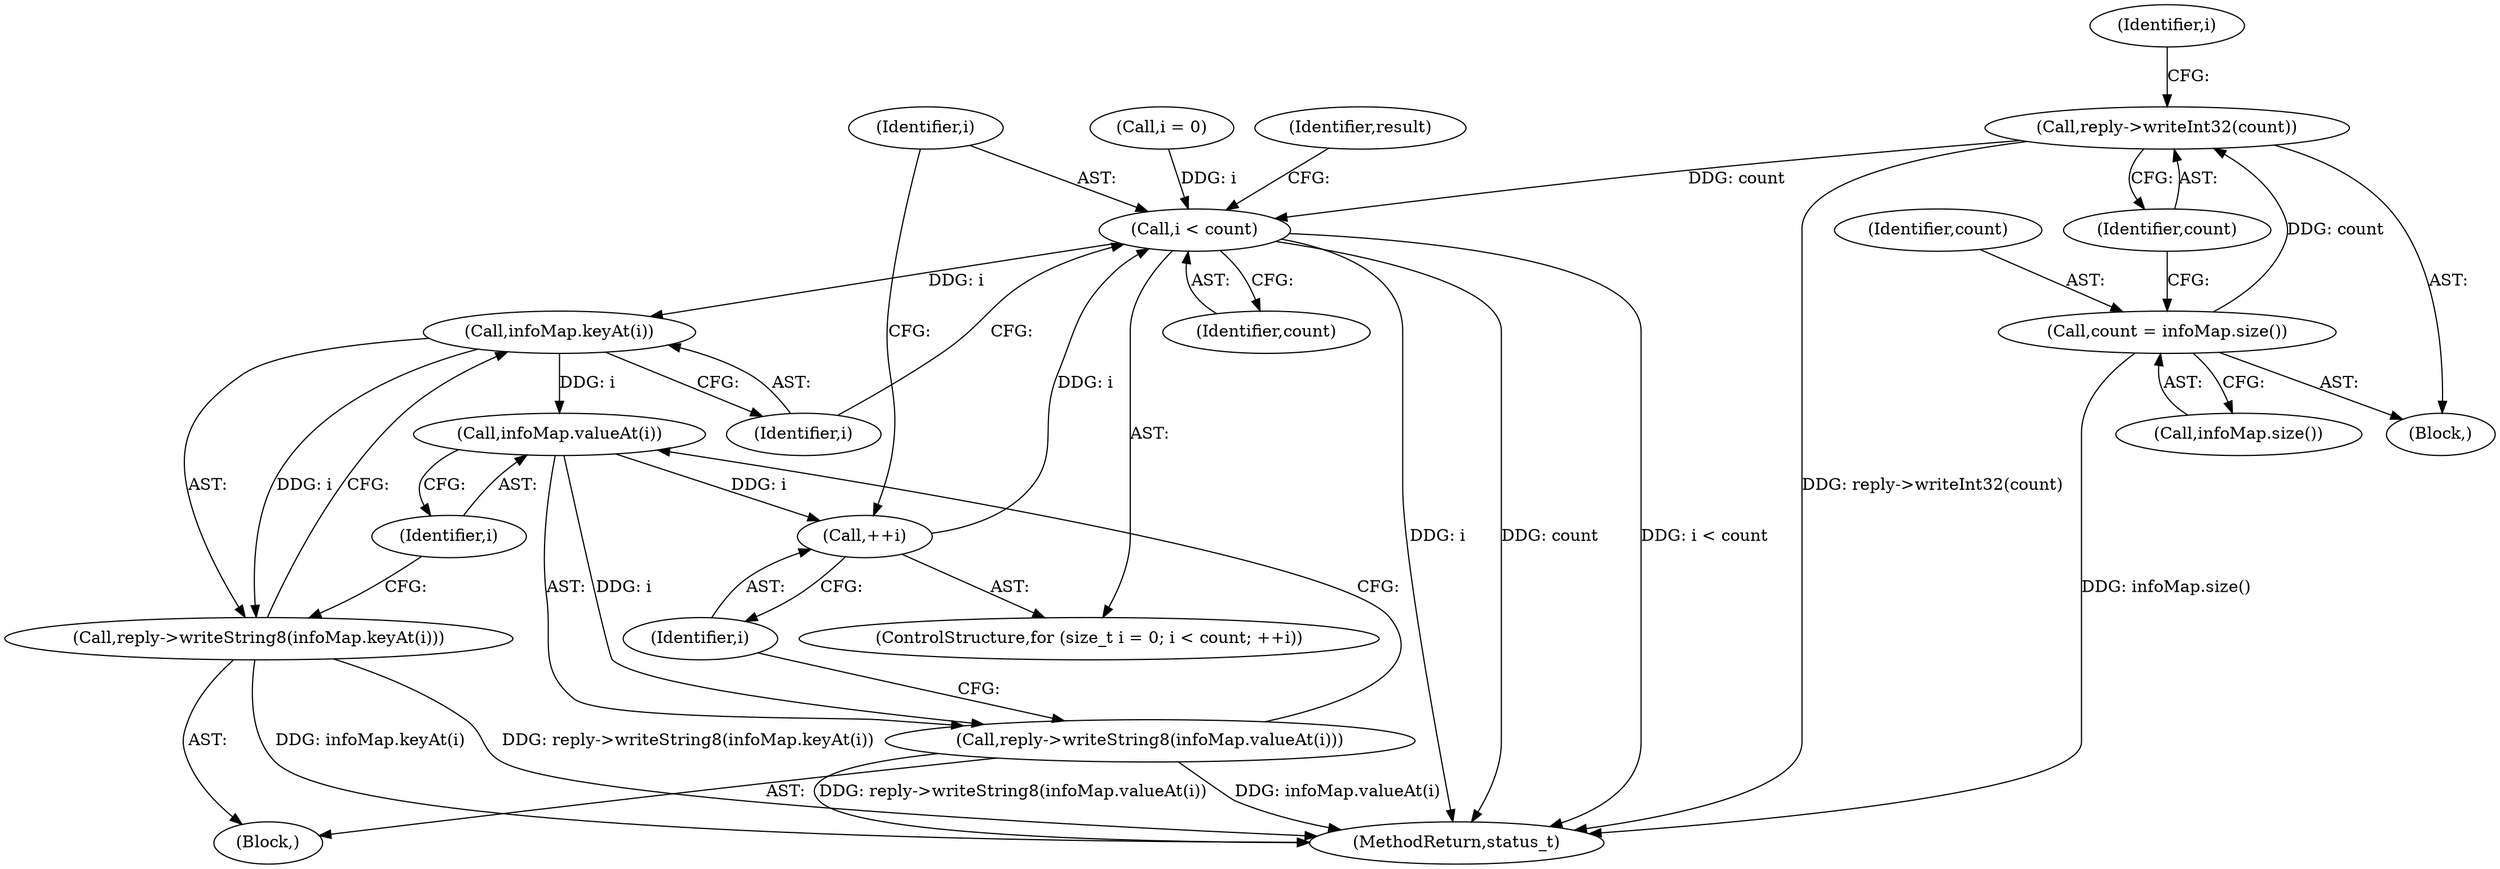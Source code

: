 digraph "0_Android_5a856f2092f7086aa0fea9ae06b9255befcdcd34@API" {
"1000368" [label="(Call,reply->writeInt32(count))"];
"1000365" [label="(Call,count = infoMap.size())"];
"1000375" [label="(Call,i < count)"];
"1000382" [label="(Call,infoMap.keyAt(i))"];
"1000381" [label="(Call,reply->writeString8(infoMap.keyAt(i)))"];
"1000385" [label="(Call,infoMap.valueAt(i))"];
"1000378" [label="(Call,++i)"];
"1000384" [label="(Call,reply->writeString8(infoMap.valueAt(i)))"];
"1000384" [label="(Call,reply->writeString8(infoMap.valueAt(i)))"];
"1000348" [label="(Block,)"];
"1000377" [label="(Identifier,count)"];
"1000376" [label="(Identifier,i)"];
"1000365" [label="(Call,count = infoMap.size())"];
"1000388" [label="(Identifier,result)"];
"1000368" [label="(Call,reply->writeInt32(count))"];
"1000366" [label="(Identifier,count)"];
"1000372" [label="(Call,i = 0)"];
"1000380" [label="(Block,)"];
"1000369" [label="(Identifier,count)"];
"1000370" [label="(ControlStructure,for (size_t i = 0; i < count; ++i))"];
"1000901" [label="(MethodReturn,status_t)"];
"1000379" [label="(Identifier,i)"];
"1000386" [label="(Identifier,i)"];
"1000381" [label="(Call,reply->writeString8(infoMap.keyAt(i)))"];
"1000373" [label="(Identifier,i)"];
"1000383" [label="(Identifier,i)"];
"1000382" [label="(Call,infoMap.keyAt(i))"];
"1000375" [label="(Call,i < count)"];
"1000378" [label="(Call,++i)"];
"1000385" [label="(Call,infoMap.valueAt(i))"];
"1000367" [label="(Call,infoMap.size())"];
"1000368" -> "1000348"  [label="AST: "];
"1000368" -> "1000369"  [label="CFG: "];
"1000369" -> "1000368"  [label="AST: "];
"1000373" -> "1000368"  [label="CFG: "];
"1000368" -> "1000901"  [label="DDG: reply->writeInt32(count)"];
"1000365" -> "1000368"  [label="DDG: count"];
"1000368" -> "1000375"  [label="DDG: count"];
"1000365" -> "1000348"  [label="AST: "];
"1000365" -> "1000367"  [label="CFG: "];
"1000366" -> "1000365"  [label="AST: "];
"1000367" -> "1000365"  [label="AST: "];
"1000369" -> "1000365"  [label="CFG: "];
"1000365" -> "1000901"  [label="DDG: infoMap.size()"];
"1000375" -> "1000370"  [label="AST: "];
"1000375" -> "1000377"  [label="CFG: "];
"1000376" -> "1000375"  [label="AST: "];
"1000377" -> "1000375"  [label="AST: "];
"1000383" -> "1000375"  [label="CFG: "];
"1000388" -> "1000375"  [label="CFG: "];
"1000375" -> "1000901"  [label="DDG: i"];
"1000375" -> "1000901"  [label="DDG: count"];
"1000375" -> "1000901"  [label="DDG: i < count"];
"1000378" -> "1000375"  [label="DDG: i"];
"1000372" -> "1000375"  [label="DDG: i"];
"1000375" -> "1000382"  [label="DDG: i"];
"1000382" -> "1000381"  [label="AST: "];
"1000382" -> "1000383"  [label="CFG: "];
"1000383" -> "1000382"  [label="AST: "];
"1000381" -> "1000382"  [label="CFG: "];
"1000382" -> "1000381"  [label="DDG: i"];
"1000382" -> "1000385"  [label="DDG: i"];
"1000381" -> "1000380"  [label="AST: "];
"1000386" -> "1000381"  [label="CFG: "];
"1000381" -> "1000901"  [label="DDG: infoMap.keyAt(i)"];
"1000381" -> "1000901"  [label="DDG: reply->writeString8(infoMap.keyAt(i))"];
"1000385" -> "1000384"  [label="AST: "];
"1000385" -> "1000386"  [label="CFG: "];
"1000386" -> "1000385"  [label="AST: "];
"1000384" -> "1000385"  [label="CFG: "];
"1000385" -> "1000378"  [label="DDG: i"];
"1000385" -> "1000384"  [label="DDG: i"];
"1000378" -> "1000370"  [label="AST: "];
"1000378" -> "1000379"  [label="CFG: "];
"1000379" -> "1000378"  [label="AST: "];
"1000376" -> "1000378"  [label="CFG: "];
"1000384" -> "1000380"  [label="AST: "];
"1000379" -> "1000384"  [label="CFG: "];
"1000384" -> "1000901"  [label="DDG: reply->writeString8(infoMap.valueAt(i))"];
"1000384" -> "1000901"  [label="DDG: infoMap.valueAt(i)"];
}
